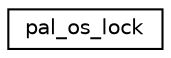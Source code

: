 digraph "Graphical Class Hierarchy"
{
 // LATEX_PDF_SIZE
  edge [fontname="Helvetica",fontsize="10",labelfontname="Helvetica",labelfontsize="10"];
  node [fontname="Helvetica",fontsize="10",shape=record];
  rankdir="LR";
  Node0 [label="pal_os_lock",height=0.2,width=0.4,color="black", fillcolor="white", style="filled",URL="$d9/d13/structpal__os__lock.html",tooltip="PAL OS lock structure ."];
}
